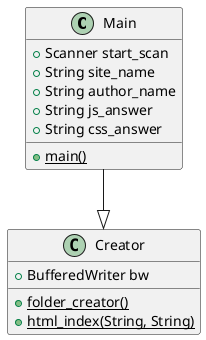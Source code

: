 @startuml
'https://plantuml.com/class-diagram

class Main
class Creator

Main --|> Creator

class Creator {
    +BufferedWriter bw
    {static} +folder_creator()
    {static} +html_index(String, String)
}

class Main {
    +Scanner start_scan
    +String site_name
    +String author_name
    +String js_answer
    +String css_answer
    {static} +main()
}

@enduml